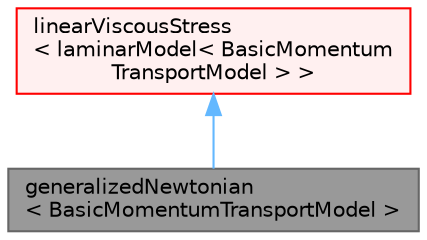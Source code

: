 digraph "generalizedNewtonian&lt; BasicMomentumTransportModel &gt;"
{
 // LATEX_PDF_SIZE
  bgcolor="transparent";
  edge [fontname=Helvetica,fontsize=10,labelfontname=Helvetica,labelfontsize=10];
  node [fontname=Helvetica,fontsize=10,shape=box,height=0.2,width=0.4];
  Node1 [id="Node000001",label="generalizedNewtonian\l\< BasicMomentumTransportModel \>",height=0.2,width=0.4,color="gray40", fillcolor="grey60", style="filled", fontcolor="black",tooltip="Turbulence model for shear-dependent Non-Newtonian flow."];
  Node2 -> Node1 [id="edge1_Node000001_Node000002",dir="back",color="steelblue1",style="solid",tooltip=" "];
  Node2 [id="Node000002",label="linearViscousStress\l\< laminarModel\< BasicMomentum\lTransportModel \> \>",height=0.2,width=0.4,color="red", fillcolor="#FFF0F0", style="filled",URL="$classFoam_1_1linearViscousStress.html",tooltip=" "];
}
